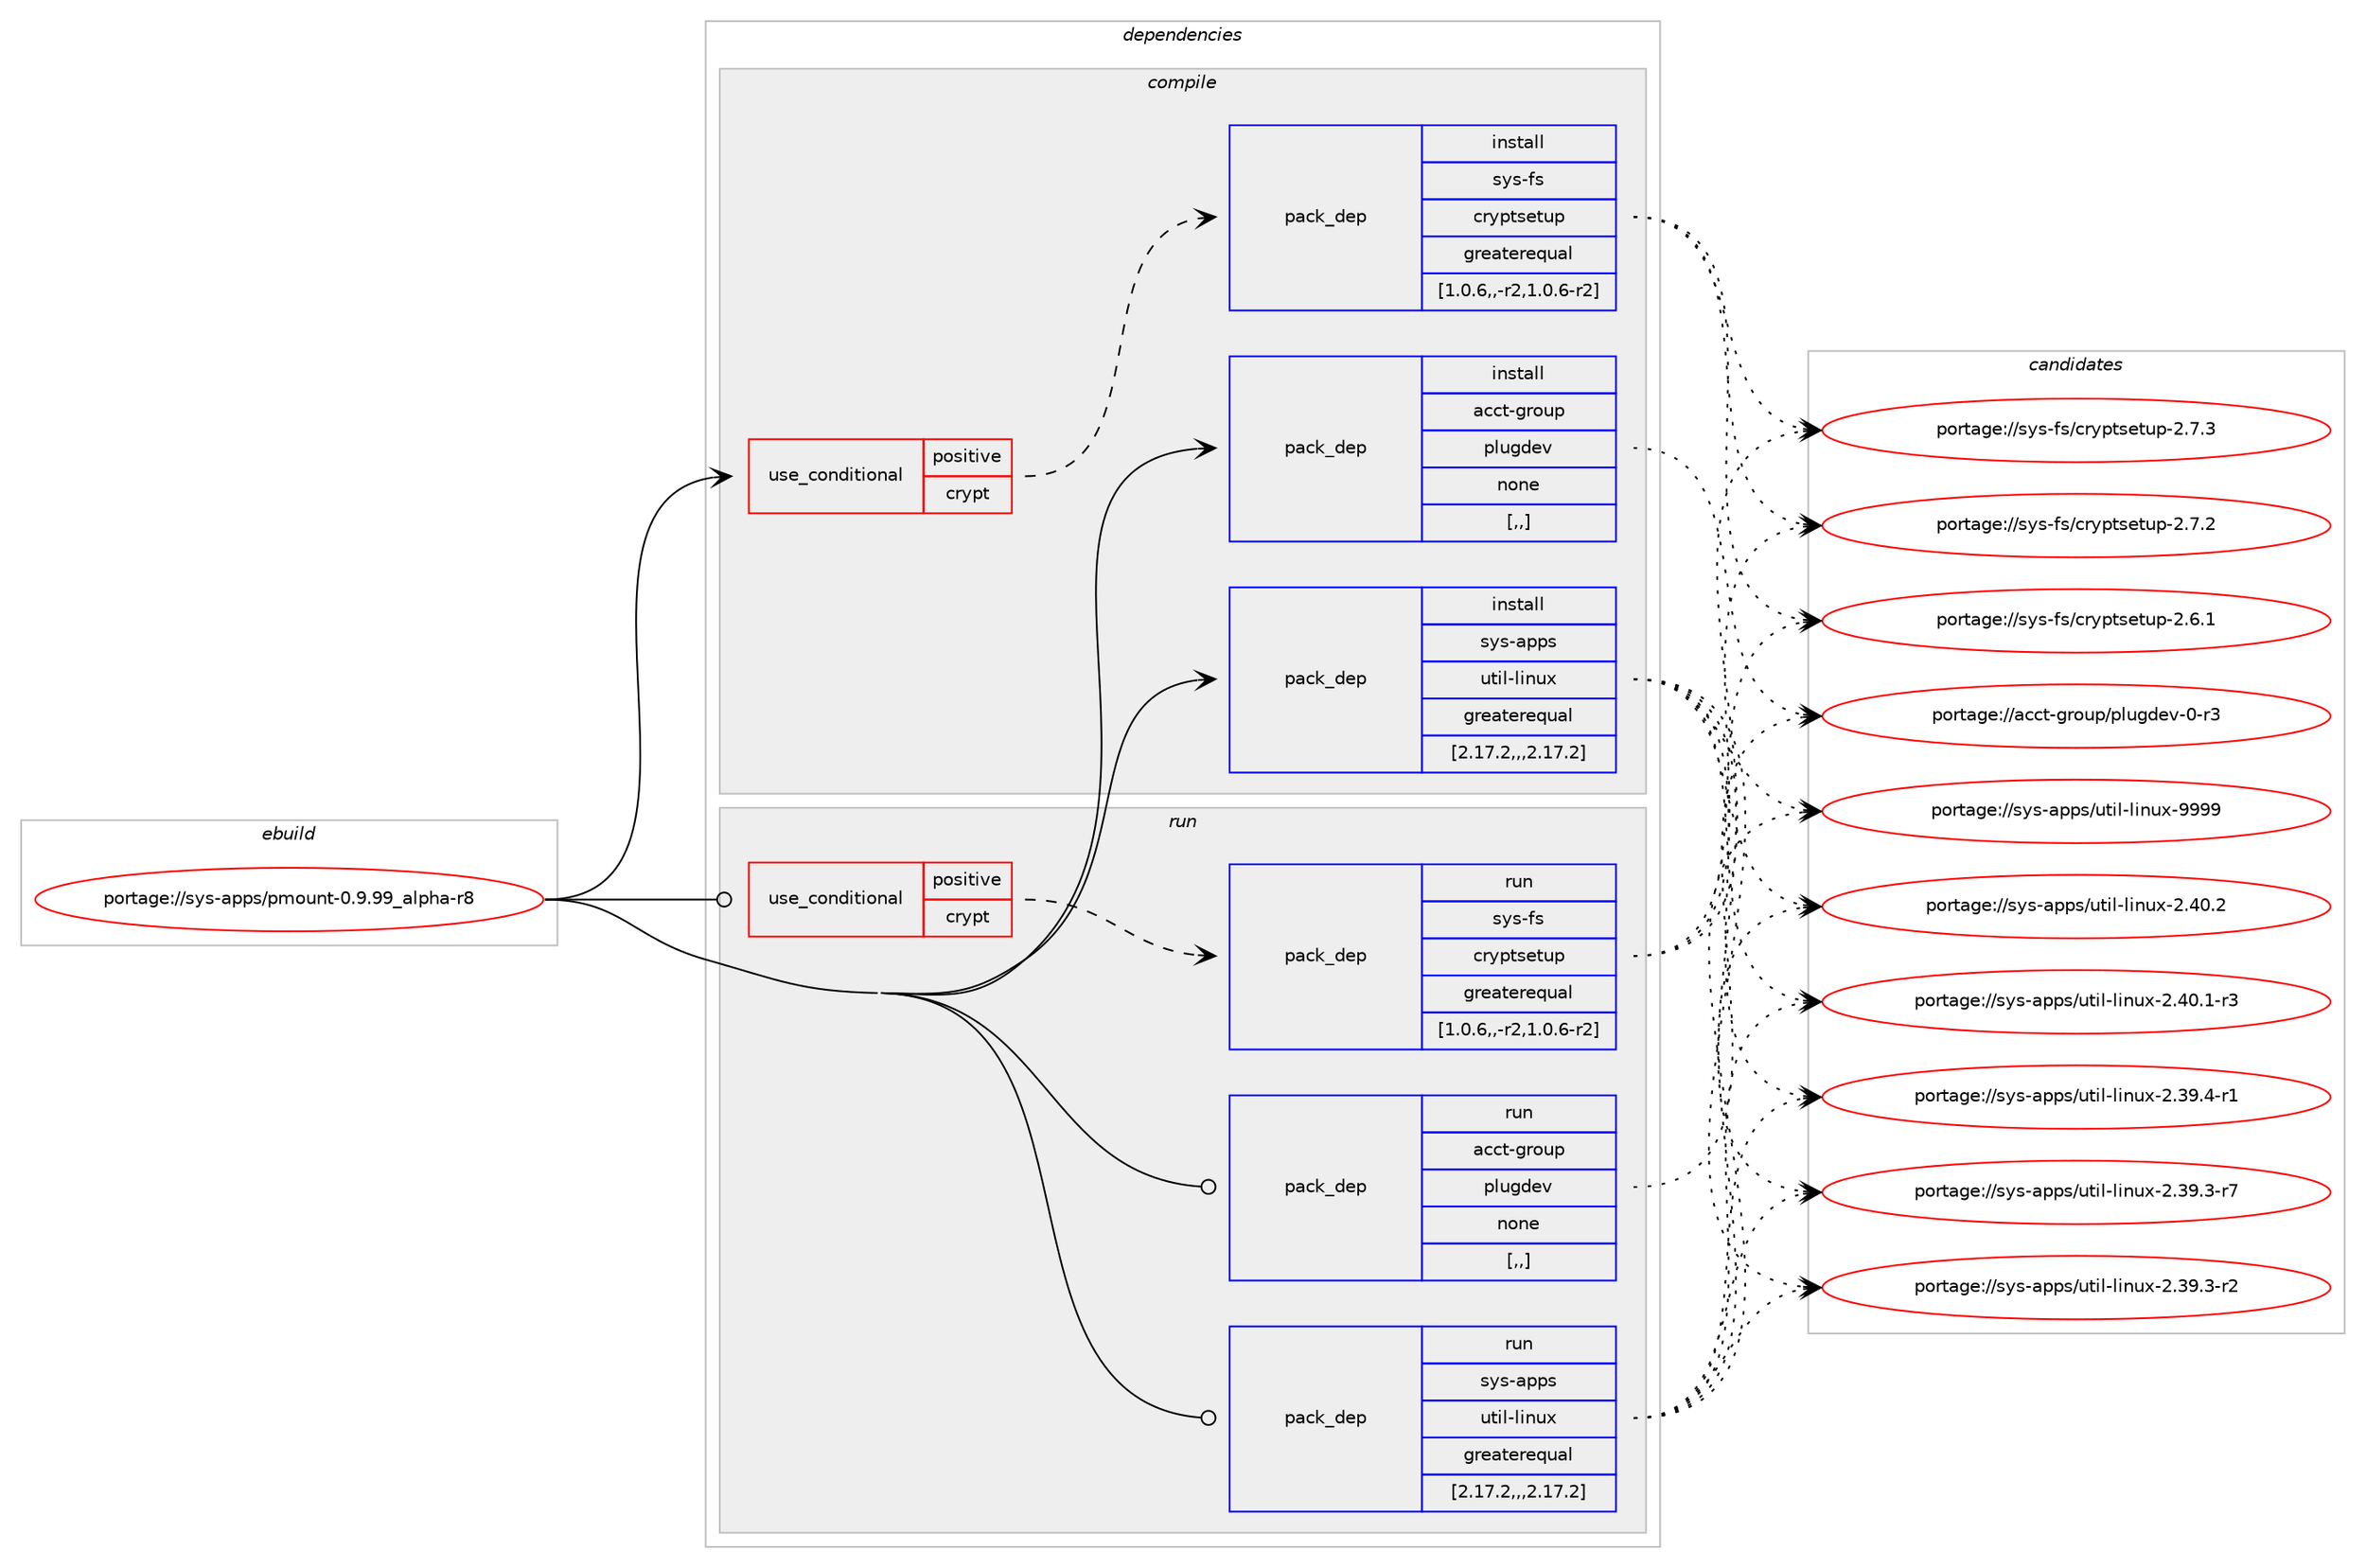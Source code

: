 digraph prolog {

# *************
# Graph options
# *************

newrank=true;
concentrate=true;
compound=true;
graph [rankdir=LR,fontname=Helvetica,fontsize=10,ranksep=1.5];#, ranksep=2.5, nodesep=0.2];
edge  [arrowhead=vee];
node  [fontname=Helvetica,fontsize=10];

# **********
# The ebuild
# **********

subgraph cluster_leftcol {
color=gray;
rank=same;
label=<<i>ebuild</i>>;
id [label="portage://sys-apps/pmount-0.9.99_alpha-r8", color=red, width=4, href="../sys-apps/pmount-0.9.99_alpha-r8.svg"];
}

# ****************
# The dependencies
# ****************

subgraph cluster_midcol {
color=gray;
label=<<i>dependencies</i>>;
subgraph cluster_compile {
fillcolor="#eeeeee";
style=filled;
label=<<i>compile</i>>;
subgraph cond401 {
dependency2170 [label=<<TABLE BORDER="0" CELLBORDER="1" CELLSPACING="0" CELLPADDING="4"><TR><TD ROWSPAN="3" CELLPADDING="10">use_conditional</TD></TR><TR><TD>positive</TD></TR><TR><TD>crypt</TD></TR></TABLE>>, shape=none, color=red];
subgraph pack1754 {
dependency2171 [label=<<TABLE BORDER="0" CELLBORDER="1" CELLSPACING="0" CELLPADDING="4" WIDTH="220"><TR><TD ROWSPAN="6" CELLPADDING="30">pack_dep</TD></TR><TR><TD WIDTH="110">install</TD></TR><TR><TD>sys-fs</TD></TR><TR><TD>cryptsetup</TD></TR><TR><TD>greaterequal</TD></TR><TR><TD>[1.0.6,,-r2,1.0.6-r2]</TD></TR></TABLE>>, shape=none, color=blue];
}
dependency2170:e -> dependency2171:w [weight=20,style="dashed",arrowhead="vee"];
}
id:e -> dependency2170:w [weight=20,style="solid",arrowhead="vee"];
subgraph pack1755 {
dependency2172 [label=<<TABLE BORDER="0" CELLBORDER="1" CELLSPACING="0" CELLPADDING="4" WIDTH="220"><TR><TD ROWSPAN="6" CELLPADDING="30">pack_dep</TD></TR><TR><TD WIDTH="110">install</TD></TR><TR><TD>acct-group</TD></TR><TR><TD>plugdev</TD></TR><TR><TD>none</TD></TR><TR><TD>[,,]</TD></TR></TABLE>>, shape=none, color=blue];
}
id:e -> dependency2172:w [weight=20,style="solid",arrowhead="vee"];
subgraph pack1756 {
dependency2173 [label=<<TABLE BORDER="0" CELLBORDER="1" CELLSPACING="0" CELLPADDING="4" WIDTH="220"><TR><TD ROWSPAN="6" CELLPADDING="30">pack_dep</TD></TR><TR><TD WIDTH="110">install</TD></TR><TR><TD>sys-apps</TD></TR><TR><TD>util-linux</TD></TR><TR><TD>greaterequal</TD></TR><TR><TD>[2.17.2,,,2.17.2]</TD></TR></TABLE>>, shape=none, color=blue];
}
id:e -> dependency2173:w [weight=20,style="solid",arrowhead="vee"];
}
subgraph cluster_compileandrun {
fillcolor="#eeeeee";
style=filled;
label=<<i>compile and run</i>>;
}
subgraph cluster_run {
fillcolor="#eeeeee";
style=filled;
label=<<i>run</i>>;
subgraph cond402 {
dependency2174 [label=<<TABLE BORDER="0" CELLBORDER="1" CELLSPACING="0" CELLPADDING="4"><TR><TD ROWSPAN="3" CELLPADDING="10">use_conditional</TD></TR><TR><TD>positive</TD></TR><TR><TD>crypt</TD></TR></TABLE>>, shape=none, color=red];
subgraph pack1757 {
dependency2175 [label=<<TABLE BORDER="0" CELLBORDER="1" CELLSPACING="0" CELLPADDING="4" WIDTH="220"><TR><TD ROWSPAN="6" CELLPADDING="30">pack_dep</TD></TR><TR><TD WIDTH="110">run</TD></TR><TR><TD>sys-fs</TD></TR><TR><TD>cryptsetup</TD></TR><TR><TD>greaterequal</TD></TR><TR><TD>[1.0.6,,-r2,1.0.6-r2]</TD></TR></TABLE>>, shape=none, color=blue];
}
dependency2174:e -> dependency2175:w [weight=20,style="dashed",arrowhead="vee"];
}
id:e -> dependency2174:w [weight=20,style="solid",arrowhead="odot"];
subgraph pack1758 {
dependency2176 [label=<<TABLE BORDER="0" CELLBORDER="1" CELLSPACING="0" CELLPADDING="4" WIDTH="220"><TR><TD ROWSPAN="6" CELLPADDING="30">pack_dep</TD></TR><TR><TD WIDTH="110">run</TD></TR><TR><TD>acct-group</TD></TR><TR><TD>plugdev</TD></TR><TR><TD>none</TD></TR><TR><TD>[,,]</TD></TR></TABLE>>, shape=none, color=blue];
}
id:e -> dependency2176:w [weight=20,style="solid",arrowhead="odot"];
subgraph pack1759 {
dependency2177 [label=<<TABLE BORDER="0" CELLBORDER="1" CELLSPACING="0" CELLPADDING="4" WIDTH="220"><TR><TD ROWSPAN="6" CELLPADDING="30">pack_dep</TD></TR><TR><TD WIDTH="110">run</TD></TR><TR><TD>sys-apps</TD></TR><TR><TD>util-linux</TD></TR><TR><TD>greaterequal</TD></TR><TR><TD>[2.17.2,,,2.17.2]</TD></TR></TABLE>>, shape=none, color=blue];
}
id:e -> dependency2177:w [weight=20,style="solid",arrowhead="odot"];
}
}

# **************
# The candidates
# **************

subgraph cluster_choices {
rank=same;
color=gray;
label=<<i>candidates</i>>;

subgraph choice1754 {
color=black;
nodesep=1;
choice115121115451021154799114121112116115101116117112455046554651 [label="portage://sys-fs/cryptsetup-2.7.3", color=red, width=4,href="../sys-fs/cryptsetup-2.7.3.svg"];
choice115121115451021154799114121112116115101116117112455046554650 [label="portage://sys-fs/cryptsetup-2.7.2", color=red, width=4,href="../sys-fs/cryptsetup-2.7.2.svg"];
choice115121115451021154799114121112116115101116117112455046544649 [label="portage://sys-fs/cryptsetup-2.6.1", color=red, width=4,href="../sys-fs/cryptsetup-2.6.1.svg"];
dependency2171:e -> choice115121115451021154799114121112116115101116117112455046554651:w [style=dotted,weight="100"];
dependency2171:e -> choice115121115451021154799114121112116115101116117112455046554650:w [style=dotted,weight="100"];
dependency2171:e -> choice115121115451021154799114121112116115101116117112455046544649:w [style=dotted,weight="100"];
}
subgraph choice1755 {
color=black;
nodesep=1;
choice979999116451031141111171124711210811710310010111845484511451 [label="portage://acct-group/plugdev-0-r3", color=red, width=4,href="../acct-group/plugdev-0-r3.svg"];
dependency2172:e -> choice979999116451031141111171124711210811710310010111845484511451:w [style=dotted,weight="100"];
}
subgraph choice1756 {
color=black;
nodesep=1;
choice115121115459711211211547117116105108451081051101171204557575757 [label="portage://sys-apps/util-linux-9999", color=red, width=4,href="../sys-apps/util-linux-9999.svg"];
choice1151211154597112112115471171161051084510810511011712045504652484650 [label="portage://sys-apps/util-linux-2.40.2", color=red, width=4,href="../sys-apps/util-linux-2.40.2.svg"];
choice11512111545971121121154711711610510845108105110117120455046524846494511451 [label="portage://sys-apps/util-linux-2.40.1-r3", color=red, width=4,href="../sys-apps/util-linux-2.40.1-r3.svg"];
choice11512111545971121121154711711610510845108105110117120455046515746524511449 [label="portage://sys-apps/util-linux-2.39.4-r1", color=red, width=4,href="../sys-apps/util-linux-2.39.4-r1.svg"];
choice11512111545971121121154711711610510845108105110117120455046515746514511455 [label="portage://sys-apps/util-linux-2.39.3-r7", color=red, width=4,href="../sys-apps/util-linux-2.39.3-r7.svg"];
choice11512111545971121121154711711610510845108105110117120455046515746514511450 [label="portage://sys-apps/util-linux-2.39.3-r2", color=red, width=4,href="../sys-apps/util-linux-2.39.3-r2.svg"];
dependency2173:e -> choice115121115459711211211547117116105108451081051101171204557575757:w [style=dotted,weight="100"];
dependency2173:e -> choice1151211154597112112115471171161051084510810511011712045504652484650:w [style=dotted,weight="100"];
dependency2173:e -> choice11512111545971121121154711711610510845108105110117120455046524846494511451:w [style=dotted,weight="100"];
dependency2173:e -> choice11512111545971121121154711711610510845108105110117120455046515746524511449:w [style=dotted,weight="100"];
dependency2173:e -> choice11512111545971121121154711711610510845108105110117120455046515746514511455:w [style=dotted,weight="100"];
dependency2173:e -> choice11512111545971121121154711711610510845108105110117120455046515746514511450:w [style=dotted,weight="100"];
}
subgraph choice1757 {
color=black;
nodesep=1;
choice115121115451021154799114121112116115101116117112455046554651 [label="portage://sys-fs/cryptsetup-2.7.3", color=red, width=4,href="../sys-fs/cryptsetup-2.7.3.svg"];
choice115121115451021154799114121112116115101116117112455046554650 [label="portage://sys-fs/cryptsetup-2.7.2", color=red, width=4,href="../sys-fs/cryptsetup-2.7.2.svg"];
choice115121115451021154799114121112116115101116117112455046544649 [label="portage://sys-fs/cryptsetup-2.6.1", color=red, width=4,href="../sys-fs/cryptsetup-2.6.1.svg"];
dependency2175:e -> choice115121115451021154799114121112116115101116117112455046554651:w [style=dotted,weight="100"];
dependency2175:e -> choice115121115451021154799114121112116115101116117112455046554650:w [style=dotted,weight="100"];
dependency2175:e -> choice115121115451021154799114121112116115101116117112455046544649:w [style=dotted,weight="100"];
}
subgraph choice1758 {
color=black;
nodesep=1;
choice979999116451031141111171124711210811710310010111845484511451 [label="portage://acct-group/plugdev-0-r3", color=red, width=4,href="../acct-group/plugdev-0-r3.svg"];
dependency2176:e -> choice979999116451031141111171124711210811710310010111845484511451:w [style=dotted,weight="100"];
}
subgraph choice1759 {
color=black;
nodesep=1;
choice115121115459711211211547117116105108451081051101171204557575757 [label="portage://sys-apps/util-linux-9999", color=red, width=4,href="../sys-apps/util-linux-9999.svg"];
choice1151211154597112112115471171161051084510810511011712045504652484650 [label="portage://sys-apps/util-linux-2.40.2", color=red, width=4,href="../sys-apps/util-linux-2.40.2.svg"];
choice11512111545971121121154711711610510845108105110117120455046524846494511451 [label="portage://sys-apps/util-linux-2.40.1-r3", color=red, width=4,href="../sys-apps/util-linux-2.40.1-r3.svg"];
choice11512111545971121121154711711610510845108105110117120455046515746524511449 [label="portage://sys-apps/util-linux-2.39.4-r1", color=red, width=4,href="../sys-apps/util-linux-2.39.4-r1.svg"];
choice11512111545971121121154711711610510845108105110117120455046515746514511455 [label="portage://sys-apps/util-linux-2.39.3-r7", color=red, width=4,href="../sys-apps/util-linux-2.39.3-r7.svg"];
choice11512111545971121121154711711610510845108105110117120455046515746514511450 [label="portage://sys-apps/util-linux-2.39.3-r2", color=red, width=4,href="../sys-apps/util-linux-2.39.3-r2.svg"];
dependency2177:e -> choice115121115459711211211547117116105108451081051101171204557575757:w [style=dotted,weight="100"];
dependency2177:e -> choice1151211154597112112115471171161051084510810511011712045504652484650:w [style=dotted,weight="100"];
dependency2177:e -> choice11512111545971121121154711711610510845108105110117120455046524846494511451:w [style=dotted,weight="100"];
dependency2177:e -> choice11512111545971121121154711711610510845108105110117120455046515746524511449:w [style=dotted,weight="100"];
dependency2177:e -> choice11512111545971121121154711711610510845108105110117120455046515746514511455:w [style=dotted,weight="100"];
dependency2177:e -> choice11512111545971121121154711711610510845108105110117120455046515746514511450:w [style=dotted,weight="100"];
}
}

}
